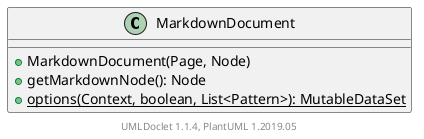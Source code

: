 @startuml

    class MarkdownDocument [[MarkdownDocument.html]] {
        +MarkdownDocument(Page, Node)
        +getMarkdownNode(): Node
        {static} +options(Context, boolean, List<Pattern>): MutableDataSet
    }


    center footer UMLDoclet 1.1.4, PlantUML 1.2019.05
@enduml
